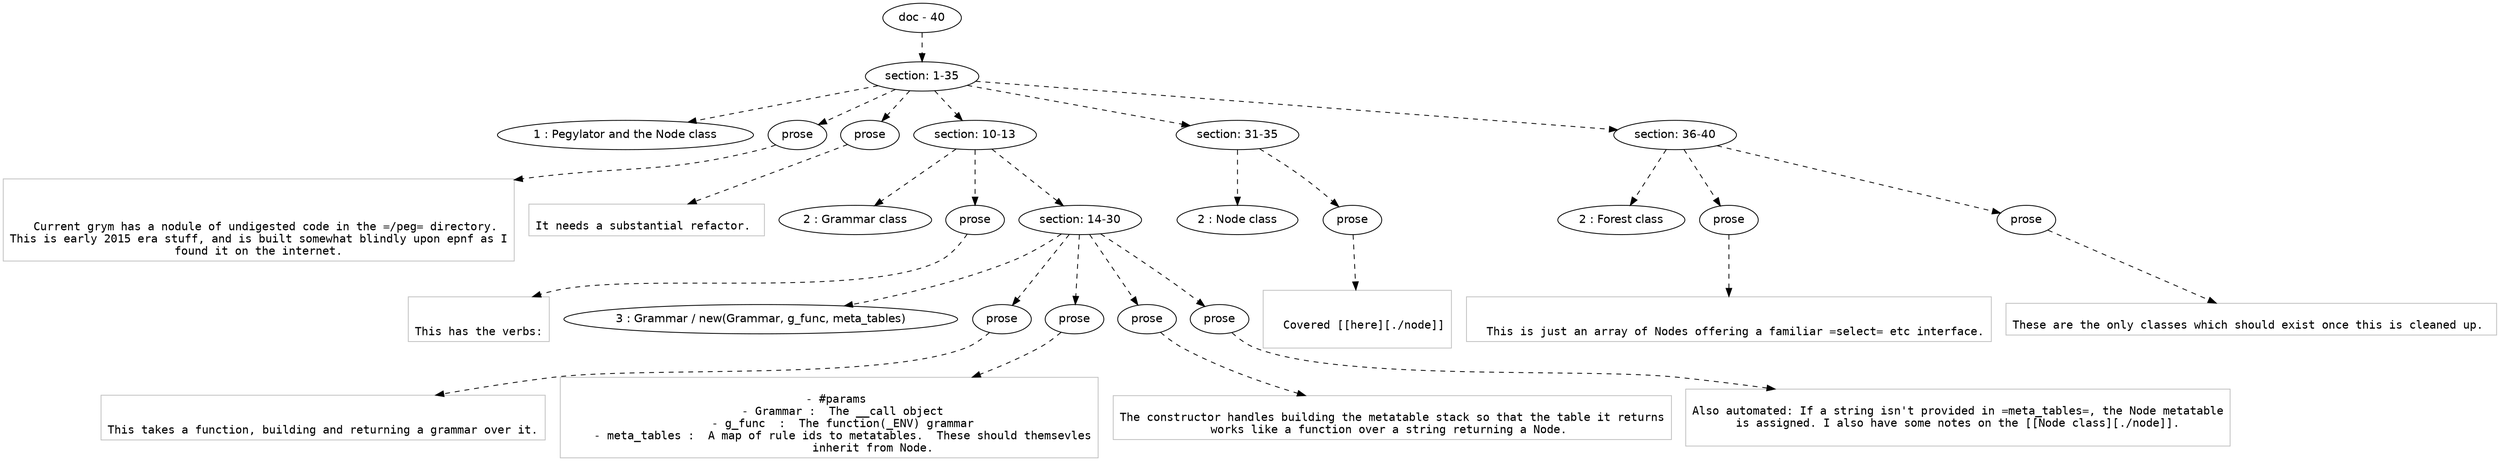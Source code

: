 digraph hierarchy {

node [fontname=Helvetica]
edge [style=dashed]

doc_0 [label="doc - 40"]


doc_0 -> { section_1}
{rank=same; section_1}

section_1 [label="section: 1-35"]


section_1 -> { header_2 prose_3 prose_4 section_5 section_6 section_7}
{rank=same; header_2 prose_3 prose_4 section_5 section_6 section_7}

header_2 [label="1 : Pegylator and the Node class"]

prose_3 [label="prose"]

prose_4 [label="prose"]

section_5 [label="section: 10-13"]

section_6 [label="section: 31-35"]

section_7 [label="section: 36-40"]


prose_3 -> leaf_8
leaf_8  [color=Gray,shape=rectangle,fontname=Inconsolata,label="


  Current grym has a nodule of undigested code in the =/peg= directory.
This is early 2015 era stuff, and is built somewhat blindly upon epnf as I
found it on the internet.
"]
prose_4 -> leaf_9
leaf_9  [color=Gray,shape=rectangle,fontname=Inconsolata,label="
It needs a substantial refactor. 
"]
section_5 -> { header_10 prose_11 section_12}
{rank=same; header_10 prose_11 section_12}

header_10 [label="2 : Grammar class"]

prose_11 [label="prose"]

section_12 [label="section: 14-30"]


prose_11 -> leaf_13
leaf_13  [color=Gray,shape=rectangle,fontname=Inconsolata,label="

This has the verbs:
"]
section_12 -> { header_14 prose_15 prose_16 prose_17 prose_18}
{rank=same; header_14 prose_15 prose_16 prose_17 prose_18}

header_14 [label="3 : Grammar / new(Grammar, g_func, meta_tables)"]

prose_15 [label="prose"]

prose_16 [label="prose"]

prose_17 [label="prose"]

prose_18 [label="prose"]


prose_15 -> leaf_19
leaf_19  [color=Gray,shape=rectangle,fontname=Inconsolata,label="

This takes a function, building and returning a grammar over it.
"]
prose_16 -> leaf_20
leaf_20  [color=Gray,shape=rectangle,fontname=Inconsolata,label="
  - #params
    - Grammar :  The __call object
    - g_func  :  The function(_ENV) grammar
    - meta_tables :  A map of rule ids to metatables.  These should themsevles
             inherit from Node.
"]
prose_17 -> leaf_21
leaf_21  [color=Gray,shape=rectangle,fontname=Inconsolata,label="
The constructor handles building the metatable stack so that the table it returns
works like a function over a string returning a Node. 
"]
prose_18 -> leaf_22
leaf_22  [color=Gray,shape=rectangle,fontname=Inconsolata,label="
Also automated: If a string isn't provided in =meta_tables=, the Node metatable
is assigned. I also have some notes on the [[Node class][./node]].

"]
section_6 -> { header_23 prose_24}
{rank=same; header_23 prose_24}

header_23 [label="2 : Node class"]

prose_24 [label="prose"]


prose_24 -> leaf_25
leaf_25  [color=Gray,shape=rectangle,fontname=Inconsolata,label="

  Covered [[here][./node]]

"]
section_7 -> { header_26 prose_27 prose_28}
{rank=same; header_26 prose_27 prose_28}

header_26 [label="2 : Forest class"]

prose_27 [label="prose"]

prose_28 [label="prose"]


prose_27 -> leaf_29
leaf_29  [color=Gray,shape=rectangle,fontname=Inconsolata,label="

  This is just an array of Nodes offering a familiar =select= etc interface.
"]
prose_28 -> leaf_30
leaf_30  [color=Gray,shape=rectangle,fontname=Inconsolata,label="
These are the only classes which should exist once this is cleaned up. "]

}
